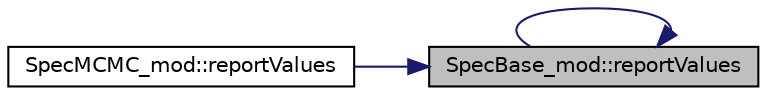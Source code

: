 digraph "SpecBase_mod::reportValues"
{
 // LATEX_PDF_SIZE
  edge [fontname="Helvetica",fontsize="10",labelfontname="Helvetica",labelfontsize="10"];
  node [fontname="Helvetica",fontsize="10",shape=record];
  rankdir="RL";
  Node1 [label="SpecBase_mod::reportValues",height=0.2,width=0.4,color="black", fillcolor="grey75", style="filled", fontcolor="black",tooltip=" "];
  Node1 -> Node1 [dir="back",color="midnightblue",fontsize="10",style="solid"];
  Node1 -> Node2 [dir="back",color="midnightblue",fontsize="10",style="solid"];
  Node2 [label="SpecMCMC_mod::reportValues",height=0.2,width=0.4,color="black", fillcolor="white", style="filled",URL="$namespaceSpecMCMC__mod.html#ac5ee776ac2d30d3a2953d923e4406bf0",tooltip=" "];
}
